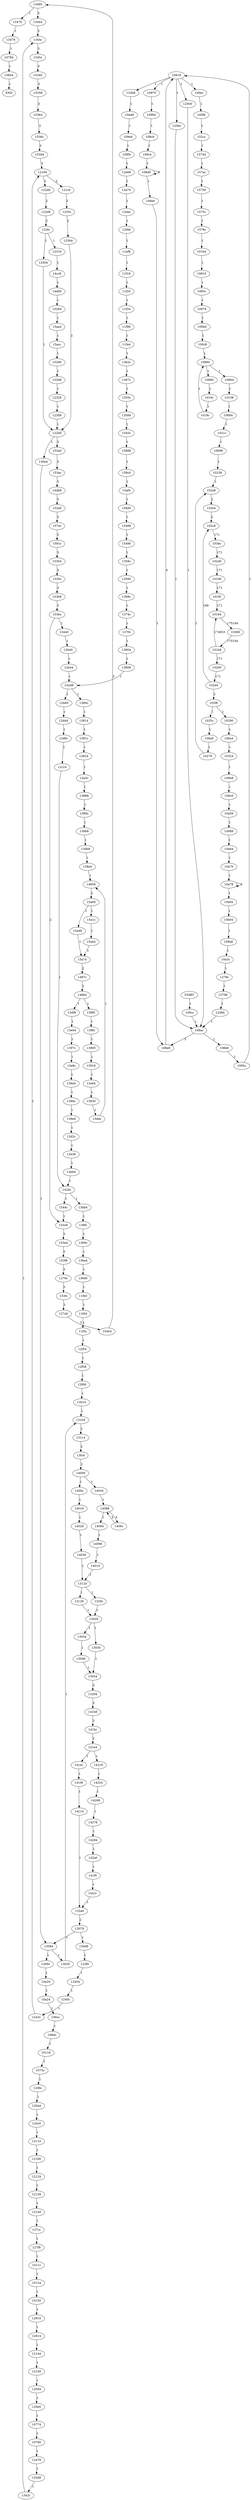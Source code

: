 digraph RAIL_CFG {
"15844" -> "END" [label="1"];
"10784" -> "15844" [label="1"];
"13478" -> "10784" [label="1"];
"13470" -> "13478" [label="1"];
"142dc" -> "1544c" [label="1"];
"12c24" -> "142dc" [label="1"];
"12d44" -> "12d6c" [label="1"];
"12b60" -> "12d44" [label="1"];
"12b44" -> "142d8" [label="1"];
"153bc" -> "15440" [label="1"];
"12304" -> "122b0" [label="1"];
"13444" -> "1344c" [label="2"];
"1279c" -> "153fc" [label="3"];
"1530c" -> "153b8" [label="3"];
"15304" -> "1530c" [label="3"];
"12194" -> "121c0" [label="2"];
"15394" -> "12194" [label="3"];
"1344c" -> "1345c" [label="3"];
"133d8" -> "1342c" [label="1"];
"10780" -> "12478" [label="1"];
"120e0" -> "10774" [label="1"];
"15440" -> "12b40" [label="1"];
"120d4" -> "120e0" [label="1"];
"12810" -> "12814" [label="1"];
"10150" -> "12810" [label="1"];
"127f8" -> "1011c" [label="1"];
"12140" -> "127cc" [label="1"];
"12124" -> "12128" [label="1"];
"12180" -> "12124" [label="1"];
"12110" -> "12180" [label="1"];
"1011c" -> "10124" [label="1"];
"1206c" -> "120a4" [label="1"];
"106dc" -> "10118" [label="1"];
"10a24" -> "106cc" [label="1"];
"153a0" -> "153ac" [label="3"];
"10a20" -> "10a24" [label="1"];
"1309c" -> "10a20" [label="1"];
"13084" -> "1309c" [label="1"];
"122b0" -> "130e4" [label="1"];
"12328" -> "12308" [label="1"];
"15298" -> "12328" [label="1"];
"14db8" -> "152e0" [label="3"];
"15290" -> "15298" [label="1"];
"15aa4" -> "15acc" [label="1"];
"14cc8" -> "14d00" [label="1"];
"12310" -> "14cc8" [label="1"];
"122fc" -> "12310" [label="1"];
"122d0" -> "122d8" [label="2"];
"12404" -> "1240c" [label="1"];
"13078" -> "130d8" [label="1"];
"14214" -> "132a0" [label="1"];
"141f8" -> "14214" [label="1"];
"141ec" -> "141f8" [label="1"];
"15340" -> "15358" [label="3"];
"123f0" -> "12404" [label="1"];
"141e4" -> "141ec" [label="1"];
"13048" -> "13054" [label="1"];
"13034" -> "13048" [label="1"];
"13128" -> "13028" [label="1"];
"14030" -> "13124" [label="1"];
"14028" -> "14030" [label="1"];
"14018" -> "14028" [label="1"];
"11fa4" -> "1362c" [label="1"];
"100f8" -> "152cc" [label="1"];
"14858" -> "15a08" [label="2"];
"11ef8" -> "11f18" [label="1"];
"13888" -> "1389c" [label="1"];
"12e70" -> "12ebc" [label="1"];
"1016c" -> "1018c" [label="1"];
"15acc" -> "15290" [label="1"];
"137f4" -> "13804" [label="1"];
"109f4" -> "12e68" [label="1"];
"102f8" -> "1025c" [label="1"];
"152cc" -> "15744" [label="1"];
"120a4" -> "120c0" [label="1"];
"125b8" -> "10a48" [label="1"];
"1544c" -> "153c8" [label="1"];
"11f20" -> "11f34" [label="1"];
"12194" -> "122d0" [label="2"];
"1278c" -> "12798" [label="1"];
"109a8" -> "10a3c" [label="1"];
"10a70" -> "10a78" [label="1"];
"13460" -> "13470" [label="1"];
"12500" -> "108ac" [label="1"];
"12150" -> "120d4" [label="1"];
"10a64" -> "10a70" [label="1"];
"13804" -> "13808" [label="1"];
"14278" -> "14284" [label="1"];
"10988" -> "10a64" [label="1"];
"1085c" -> "10878" [label="1"];
"106c0" -> "10a58" [label="1"];
"10324" -> "106b8" [label="1"];
"1342c" -> "1344c" [label="1"];
"106a4" -> "10324" [label="1"];
"120c0" -> "12110" [label="1"];
"102d4" -> "102c8" [label="169"];
"15404" -> "13460" [label="3"];
"10a3c" -> "1278c" [label="1"];
"10a78" -> "10a78" [label="5"];
"10278" -> "102a8" [label="1"];
"1345c" -> "15340" [label="3"];
"1397c" -> "13e8c" [label="1"];
"106b8" -> "106c0" [label="1"];
"1018c" -> "10890" [label="1"];
"14094" -> "14098" [label="1"];
"132f4" -> "13028" [label="1"];
"106a0" -> "10278" [label="1"];
"13fc4" -> "14000" [label="2"];
"10b04" -> "109a8" [label="1"];
"1536c" -> "15394" [label="3"];
"13d2c" -> "13d38" [label="1"];
"101b8" -> "10200" [label="171"];
"10368" -> "101b8" [label="175104"];
"136a4" -> "136d0" [label="1"];
"1400c" -> "14018" [label="1"];
"101b4" -> "10368" [label="175104"];
"1578c" -> "10104" [label="1"];
"101b8" -> "101b4" [label="174933"];
"101f0" -> "101b4" [label="171"];
"142d8" -> "12b60" [label="1"];
"10918" -> "10970" [label="1"];
"10890" -> "10880" [label="1"];
"12798" -> "12484" [label="1"];
"10918" -> "1256c" [label="1"];
"12e68" -> "12e70" [label="1"];
"13054" -> "13294" [label="2"];
"14268" -> "14278" [label="1"];
"100ec" -> "100f8" [label="1"];
"12128" -> "12140" [label="1"];
"130e4" -> "13084" [label="1"];
"1240c" -> "1243c" [label="1"];
"13a3c" -> "13888" [label="1"];
"122d8" -> "122fc" [label="2"];
"13900" -> "13918" [label="1"];
"157ac" -> "15750" [label="1"];
"1235c" -> "12364" [label="2"];
"138fc" -> "13900" [label="1"];
"13028" -> "13030" [label="1"];
"15744" -> "157ac" [label="1"];
"122b0" -> "153a0" [label="3"];
"1381c" -> "13824" [label="1"];
"11f98" -> "11fa4" [label="1"];
"108e8" -> "10918" [label="4"];
"108d0" -> "108e0" [label="1"];
"13028" -> "13034" [label="1"];
"10918" -> "12500" [label="1"];
"108b8" -> "1095c" [label="1"];
"122fc" -> "12304" [label="1"];
"12814" -> "12144" [label="1"];
"142d8" -> "1380c" [label="1"];
"108e0" -> "108e8" [label="1"];
"START" -> "100cc" [label="1"];
"13460" -> "13444" [label="2"];
"10970" -> "10984" [label="1"];
"10118" -> "1075c" [label="1"];
"130d8" -> "123f0" [label="1"];
"136d0" -> "11fb0" [label="1"];
"132a0" -> "13078" [label="2"];
"1021c" -> "10698" [label="1"];
"11f44" -> "11f5c" [label="1"];
"153f8" -> "1279c" [label="3"];
"15260" -> "15aa4" [label="1"];
"108ac" -> "108b8" [label="1"];
"10890" -> "10894" [label="1"];
"109e8" -> "109f4" [label="1"];
"10a78" -> "10a94" [label="1"];
"1095c" -> "10918" [label="1"];
"127a0" -> "15404" [label="3"];
"13e04" -> "1397c" [label="1"];
"1575c" -> "1578c" [label="1"];
"10200" -> "102d4" [label="171"];
"1545c" -> "15888" [label="1"];
"14d00" -> "15260" [label="1"];
"108c4" -> "108d0" [label="1"];
"10774" -> "10780" [label="1"];
"10104" -> "10810" [label="1"];
"14000" -> "14034" [label="1"];
"12478" -> "133d8" [label="1"];
"102d4" -> "102f8" [label="2"];
"10810" -> "1085c" [label="1"];
"153fc" -> "127a0" [label="3"];
"13124" -> "132f4" [label="1"];
"103bc" -> "102d0" [label="171"];
"100b0" -> "100c8" [label="1"];
"108c0" -> "108c4" [label="1"];
"10290" -> "106a4" [label="1"];
"108d0" -> "108d0" [label="8"];
"14884" -> "138f0" [label="1"];
"100c8" -> "10890" [label="1"];
"15490" -> "1358c" [label="1"];
"1025c" -> "106a0" [label="1"];
"102f8" -> "10290" [label="1"];
"10a48" -> "109e8" [label="1"];
"10984" -> "108c0" [label="1"];
"15750" -> "1575c" [label="1"];
"1355c" -> "13584" [label="1"];
"10124" -> "10150" [label="1"];
"10918" -> "100ec" [label="1"];
"14010" -> "13124" [label="1"];
"138f0" -> "138fc" [label="1"];
"102a8" -> "102e4" [label="2"];
"153c8" -> "153e4" [label="3"];
"13d38" -> "13b94" [label="1"];
"10880" -> "1016c" [label="1"];
"1256c" -> "108ac" [label="1"];
"10918" -> "125b8" [label="1"];
"157ec" -> "1581c" [label="3"];
"10894" -> "10108" [label="1"];
"108ac" -> "108e8" [label="3"];
"10a58" -> "10988" [label="1"];
"102d0" -> "10190" [label="171"];
"10684" -> "1021c" [label="1"];
"12484" -> "108ac" [label="1"];
"13124" -> "13128" [label="1"];
"10698" -> "10238" [label="1"];
"10238" -> "102a8" [label="1"];
"10108" -> "10684" [label="1"];
"152e0" -> "157ec" [label="3"];
"10190" -> "101f0" [label="171"];
"15364" -> "1536c" [label="3"];
"15a1c" -> "15a44" [label="1"];
"11f18" -> "11f20" [label="1"];
"11f5c" -> "12f54" [label="1"];
"100cc" -> "108ac" [label="1"];
"1362c" -> "1367c" [label="1"];
"1367c" -> "1355c" [label="1"];
"13814" -> "1381c" [label="1"];
"153ac" -> "14db8" [label="3"];
"158c0" -> "15af4" [label="1"];
"153b8" -> "153bc" [label="3"];
"15af4" -> "158d0" [label="1"];
"15488" -> "15490" [label="1"];
"138e4" -> "14858" [label="1"];
"1358c" -> "13590" [label="1"];
"13590" -> "1368c" [label="1"];
"1368c" -> "1374c" [label="1"];
"153e4" -> "153f8" [label="3"];
"1374c" -> "137f4" [label="1"];
"13808" -> "142d8" [label="1"];
"1075c" -> "1206c" [label="1"];
"15a44" -> "15a74" [label="1"];
"12364" -> "122b0" [label="2"];
"12f54" -> "12f58" [label="1"];
"127cc" -> "127f8" [label="1"];
"158d0" -> "15488" [label="1"];
"1380c" -> "13814" [label="1"];
"13824" -> "13a3c" [label="1"];
"1406c" -> "14088" [label="5"];
"1389c" -> "138b8" [label="1"];
"121c0" -> "1235c" [label="2"];
"12ebc" -> "12f48" [label="1"];
"138b8" -> "13db8" [label="1"];
"13db8" -> "138e4" [label="1"];
"15a74" -> "1487c" [label="2"];
"1487c" -> "14884" [label="2"];
"13918" -> "13e84" [label="1"];
"13e84" -> "13930" [label="1"];
"13930" -> "13ddc" [label="1"];
"13ddc" -> "14858" [label="1"];
"13df8" -> "13e04" [label="1"];
"11f34" -> "11f98" [label="1"];
"13078" -> "13084" [label="1"];
"15a08" -> "15a48" [label="1"];
"12308" -> "122b0" [label="1"];
"102e4" -> "102c8" [label="2"];
"14884" -> "13df8" [label="1"];
"153bc" -> "153c8" [label="2"];
"139d4" -> "139dc" [label="1"];
"10878" -> "100b0" [label="1"];
"13e8c" -> "139d4" [label="1"];
"12b40" -> "12b44" [label="1"];
"139e8" -> "13d2c" [label="1"];
"13b94" -> "142dc" [label="1"];
"1369c" -> "136a4" [label="1"];
"142dc" -> "13bb4" [label="1"];
"13114" -> "13fc4" [label="2"];
"10a94" -> "10b04" [label="1"];
"13bb4" -> "139fc" [label="1"];
"14098" -> "14010" [label="1"];
"14284" -> "142a0" [label="1"];
"1581c" -> "15304" [label="3"];
"14224" -> "14268" [label="1"];
"139fc" -> "1369c" [label="1"];
"11fb0" -> "11f44" [label="1"];
"12f58" -> "12f68" [label="1"];
"15358" -> "15364" [label="3"];
"12f68" -> "13010" [label="1"];
"13010" -> "13104" [label="1"];
"13104" -> "13114" [label="2"];
"13584" -> "1545c" [label="1"];
"15888" -> "158c0" [label="1"];
"14034" -> "14088" [label="1"];
"139dc" -> "139e8" [label="1"];
"14088" -> "1406c" [label="5"];
"12f48" -> "11ef8" [label="1"];
"14088" -> "14094" [label="1"];
"13030" -> "13054" [label="1"];
"13294" -> "141b8" [label="2"];
"141b8" -> "141bc" [label="2"];
"106cc" -> "106dc" [label="1"];
"141bc" -> "141e4" [label="2"];
"15a48" -> "15a74" [label="1"];
"141e4" -> "14218" [label="1"];
"14218" -> "14224" [label="1"];
"1243c" -> "12194" [label="1"];
"15a08" -> "15a1c" [label="1"];
"142a0" -> "141f0" [label="1"];
"141f0" -> "142cc" [label="1"];
"102c8" -> "103bc" [label="171"];
"142cc" -> "132a0" [label="1"];
"12144" -> "12150" [label="1"];
"13084" -> "13020" [label="1"];
"13020" -> "13104" [label="1"];
"12d6c" -> "12c24" [label="1"];
"14000" -> "1400c" [label="1"];
}
